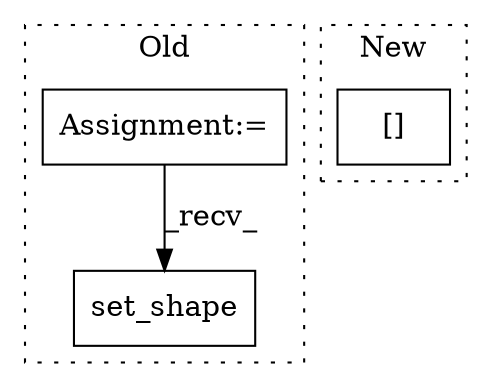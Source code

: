 digraph G {
subgraph cluster0 {
1 [label="set_shape" a="32" s="2067,2109" l="10,1" shape="box"];
3 [label="Assignment:=" a="7" s="1915" l="1" shape="box"];
label = "Old";
style="dotted";
}
subgraph cluster1 {
2 [label="[]" a="2" s="1451,1460" l="8,1" shape="box"];
label = "New";
style="dotted";
}
3 -> 1 [label="_recv_"];
}